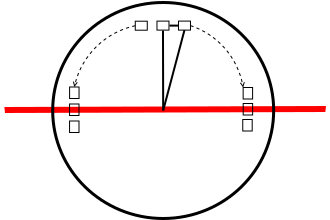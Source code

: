 <?xml version="1.0" encoding="UTF-8"?>
<dia:diagram xmlns:dia="http://www.lysator.liu.se/~alla/dia/">
  <dia:layer name="Background" visible="true" active="true">
    <dia:object type="Standard - Polygon" version="0" id="O0">
      <dia:attribute name="obj_pos">
        <dia:point val="18.2,10.15"/>
      </dia:attribute>
      <dia:attribute name="obj_bb">
        <dia:rectangle val="1.916,9.625;18.334,10.275"/>
      </dia:attribute>
      <dia:attribute name="poly_points">
        <dia:point val="18.2,10.15"/>
        <dia:point val="2.05,10.2"/>
        <dia:point val="2,9.75"/>
        <dia:point val="18.25,9.7"/>
      </dia:attribute>
      <dia:attribute name="line_color">
        <dia:color val="#ffffff"/>
      </dia:attribute>
      <dia:attribute name="line_width">
        <dia:real val="0.15"/>
      </dia:attribute>
      <dia:attribute name="inner_color">
        <dia:color val="#ff0000"/>
      </dia:attribute>
      <dia:attribute name="show_background">
        <dia:boolean val="true"/>
      </dia:attribute>
    </dia:object>
    <dia:object type="Standard - Ellipse" version="0" id="O1">
      <dia:attribute name="obj_pos">
        <dia:point val="4.5,4.6"/>
      </dia:attribute>
      <dia:attribute name="obj_bb">
        <dia:rectangle val="4.425,4.525;15.625,15.475"/>
      </dia:attribute>
      <dia:attribute name="elem_corner">
        <dia:point val="4.5,4.6"/>
      </dia:attribute>
      <dia:attribute name="elem_width">
        <dia:real val="11.05"/>
      </dia:attribute>
      <dia:attribute name="elem_height">
        <dia:real val="10.8"/>
      </dia:attribute>
      <dia:attribute name="border_width">
        <dia:real val="0.15"/>
      </dia:attribute>
      <dia:attribute name="inner_color">
        <dia:color val="#000000"/>
      </dia:attribute>
      <dia:attribute name="show_background">
        <dia:boolean val="false"/>
      </dia:attribute>
    </dia:object>
    <dia:object type="Standard - Box" version="0" id="O2">
      <dia:attribute name="obj_pos">
        <dia:point val="8.63,5.535"/>
      </dia:attribute>
      <dia:attribute name="obj_bb">
        <dia:rectangle val="8.605,5.51;9.255,6.01"/>
      </dia:attribute>
      <dia:attribute name="elem_corner">
        <dia:point val="8.63,5.535"/>
      </dia:attribute>
      <dia:attribute name="elem_width">
        <dia:real val="0.6"/>
      </dia:attribute>
      <dia:attribute name="elem_height">
        <dia:real val="0.45"/>
      </dia:attribute>
      <dia:attribute name="border_width">
        <dia:real val="0.05"/>
      </dia:attribute>
      <dia:attribute name="inner_color">
        <dia:color val="#000000"/>
      </dia:attribute>
      <dia:attribute name="show_background">
        <dia:boolean val="false"/>
      </dia:attribute>
    </dia:object>
    <dia:object type="Standard - Box" version="0" id="O3">
      <dia:attribute name="obj_pos">
        <dia:point val="9.715,5.53"/>
      </dia:attribute>
      <dia:attribute name="obj_bb">
        <dia:rectangle val="9.69,5.505;10.34,6.005"/>
      </dia:attribute>
      <dia:attribute name="elem_corner">
        <dia:point val="9.715,5.53"/>
      </dia:attribute>
      <dia:attribute name="elem_width">
        <dia:real val="0.6"/>
      </dia:attribute>
      <dia:attribute name="elem_height">
        <dia:real val="0.45"/>
      </dia:attribute>
      <dia:attribute name="border_width">
        <dia:real val="0.05"/>
      </dia:attribute>
      <dia:attribute name="inner_color">
        <dia:color val="#000000"/>
      </dia:attribute>
      <dia:attribute name="show_background">
        <dia:boolean val="false"/>
      </dia:attribute>
    </dia:object>
    <dia:object type="Standard - Box" version="0" id="O4">
      <dia:attribute name="obj_pos">
        <dia:point val="10.79,5.53"/>
      </dia:attribute>
      <dia:attribute name="obj_bb">
        <dia:rectangle val="10.765,5.505;11.415,6.005"/>
      </dia:attribute>
      <dia:attribute name="elem_corner">
        <dia:point val="10.79,5.53"/>
      </dia:attribute>
      <dia:attribute name="elem_width">
        <dia:real val="0.6"/>
      </dia:attribute>
      <dia:attribute name="elem_height">
        <dia:real val="0.45"/>
      </dia:attribute>
      <dia:attribute name="border_width">
        <dia:real val="0.05"/>
      </dia:attribute>
      <dia:attribute name="inner_color">
        <dia:color val="#000000"/>
      </dia:attribute>
      <dia:attribute name="show_background">
        <dia:boolean val="false"/>
      </dia:attribute>
    </dia:object>
    <dia:object type="Standard - Line" version="0" id="O5">
      <dia:attribute name="obj_pos">
        <dia:point val="10.025,10"/>
      </dia:attribute>
      <dia:attribute name="obj_bb">
        <dia:rectangle val="9.965,5.955;10.075,10.05"/>
      </dia:attribute>
      <dia:attribute name="conn_endpoints">
        <dia:point val="10.025,10"/>
        <dia:point val="10.016,6.005"/>
      </dia:attribute>
      <dia:attribute name="numcp">
        <dia:int val="1"/>
      </dia:attribute>
      <dia:attribute name="line_width">
        <dia:real val="0.1"/>
      </dia:attribute>
      <dia:connections>
        <dia:connection handle="0" to="O1" connection="8"/>
        <dia:connection handle="1" to="O3" connection="8"/>
      </dia:connections>
    </dia:object>
    <dia:object type="Standard - Line" version="0" id="O6">
      <dia:attribute name="obj_pos">
        <dia:point val="10.025,10"/>
      </dia:attribute>
      <dia:attribute name="obj_bb">
        <dia:rectangle val="9.964,5.919;11.151,10.061"/>
      </dia:attribute>
      <dia:attribute name="conn_endpoints">
        <dia:point val="10.025,10"/>
        <dia:point val="11.09,5.98"/>
      </dia:attribute>
      <dia:attribute name="numcp">
        <dia:int val="1"/>
      </dia:attribute>
      <dia:attribute name="line_width">
        <dia:real val="0.1"/>
      </dia:attribute>
      <dia:connections>
        <dia:connection handle="0" to="O1" connection="8"/>
        <dia:connection handle="1" to="O4" connection="6"/>
      </dia:connections>
    </dia:object>
    <dia:object type="Standard - Line" version="0" id="O7">
      <dia:attribute name="obj_pos">
        <dia:point val="10.339,5.755"/>
      </dia:attribute>
      <dia:attribute name="obj_bb">
        <dia:rectangle val="10.289,5.705;10.816,5.805"/>
      </dia:attribute>
      <dia:attribute name="conn_endpoints">
        <dia:point val="10.339,5.755"/>
        <dia:point val="10.766,5.755"/>
      </dia:attribute>
      <dia:attribute name="numcp">
        <dia:int val="1"/>
      </dia:attribute>
      <dia:attribute name="line_width">
        <dia:real val="0.1"/>
      </dia:attribute>
      <dia:connections>
        <dia:connection handle="0" to="O3" connection="8"/>
        <dia:connection handle="1" to="O4" connection="8"/>
      </dia:connections>
    </dia:object>
    <dia:object type="Standard - Arc" version="0" id="O8">
      <dia:attribute name="obj_pos">
        <dia:point val="8.63,5.76"/>
      </dia:attribute>
      <dia:attribute name="obj_bb">
        <dia:rectangle val="5.502,5.725;8.665,8.86"/>
      </dia:attribute>
      <dia:attribute name="conn_endpoints">
        <dia:point val="8.63,5.76"/>
        <dia:point val="5.582,8.825"/>
      </dia:attribute>
      <dia:attribute name="curve_distance">
        <dia:real val="0.641"/>
      </dia:attribute>
      <dia:attribute name="line_width">
        <dia:real val="0.05"/>
      </dia:attribute>
      <dia:attribute name="line_style">
        <dia:enum val="4"/>
      </dia:attribute>
      <dia:attribute name="dashlength">
        <dia:real val="1.6"/>
      </dia:attribute>
      <dia:attribute name="end_arrow">
        <dia:enum val="1"/>
      </dia:attribute>
      <dia:attribute name="end_arrow_length">
        <dia:real val="0.2"/>
      </dia:attribute>
      <dia:attribute name="end_arrow_width">
        <dia:real val="0.2"/>
      </dia:attribute>
      <dia:connections>
        <dia:connection handle="0" to="O2" connection="3"/>
        <dia:connection handle="1" to="O12" connection="1"/>
      </dia:connections>
    </dia:object>
    <dia:object type="Standard - Arc" version="0" id="O9">
      <dia:attribute name="obj_pos">
        <dia:point val="11.39,5.755"/>
      </dia:attribute>
      <dia:attribute name="obj_bb">
        <dia:rectangle val="11.355,5.72;14.119,8.885"/>
      </dia:attribute>
      <dia:attribute name="conn_endpoints">
        <dia:point val="11.39,5.755"/>
        <dia:point val="14.024,8.85"/>
      </dia:attribute>
      <dia:attribute name="curve_distance">
        <dia:real val="-0.572"/>
      </dia:attribute>
      <dia:attribute name="line_width">
        <dia:real val="0.05"/>
      </dia:attribute>
      <dia:attribute name="line_style">
        <dia:enum val="4"/>
      </dia:attribute>
      <dia:attribute name="dashlength">
        <dia:real val="1.6"/>
      </dia:attribute>
      <dia:attribute name="end_arrow">
        <dia:enum val="1"/>
      </dia:attribute>
      <dia:attribute name="end_arrow_length">
        <dia:real val="0.2"/>
      </dia:attribute>
      <dia:attribute name="end_arrow_width">
        <dia:real val="0.2"/>
      </dia:attribute>
      <dia:connections>
        <dia:connection handle="0" to="O4" connection="4"/>
        <dia:connection handle="1" to="O13" connection="0"/>
      </dia:connections>
    </dia:object>
    <dia:object type="Standard - Box" version="0" id="O10">
      <dia:attribute name="obj_pos">
        <dia:point val="5.344,9.675"/>
      </dia:attribute>
      <dia:attribute name="obj_bb">
        <dia:rectangle val="5.319,9.65;5.841,10.275"/>
      </dia:attribute>
      <dia:attribute name="elem_corner">
        <dia:point val="5.344,9.675"/>
      </dia:attribute>
      <dia:attribute name="elem_width">
        <dia:real val="0.472"/>
      </dia:attribute>
      <dia:attribute name="elem_height">
        <dia:real val="0.575"/>
      </dia:attribute>
      <dia:attribute name="border_width">
        <dia:real val="0.05"/>
      </dia:attribute>
      <dia:attribute name="inner_color">
        <dia:color val="#000000"/>
      </dia:attribute>
      <dia:attribute name="show_background">
        <dia:boolean val="false"/>
      </dia:attribute>
    </dia:object>
    <dia:object type="Standard - Box" version="0" id="O11">
      <dia:attribute name="obj_pos">
        <dia:point val="5.344,10.525"/>
      </dia:attribute>
      <dia:attribute name="obj_bb">
        <dia:rectangle val="5.319,10.5;5.841,11.125"/>
      </dia:attribute>
      <dia:attribute name="elem_corner">
        <dia:point val="5.344,10.525"/>
      </dia:attribute>
      <dia:attribute name="elem_width">
        <dia:real val="0.472"/>
      </dia:attribute>
      <dia:attribute name="elem_height">
        <dia:real val="0.575"/>
      </dia:attribute>
      <dia:attribute name="border_width">
        <dia:real val="0.05"/>
      </dia:attribute>
      <dia:attribute name="inner_color">
        <dia:color val="#000000"/>
      </dia:attribute>
      <dia:attribute name="show_background">
        <dia:boolean val="false"/>
      </dia:attribute>
    </dia:object>
    <dia:object type="Standard - Box" version="0" id="O12">
      <dia:attribute name="obj_pos">
        <dia:point val="5.346,8.825"/>
      </dia:attribute>
      <dia:attribute name="obj_bb">
        <dia:rectangle val="5.321,8.8;5.844,9.425"/>
      </dia:attribute>
      <dia:attribute name="elem_corner">
        <dia:point val="5.346,8.825"/>
      </dia:attribute>
      <dia:attribute name="elem_width">
        <dia:real val="0.472"/>
      </dia:attribute>
      <dia:attribute name="elem_height">
        <dia:real val="0.575"/>
      </dia:attribute>
      <dia:attribute name="border_width">
        <dia:real val="0.05"/>
      </dia:attribute>
      <dia:attribute name="inner_color">
        <dia:color val="#000000"/>
      </dia:attribute>
      <dia:attribute name="show_background">
        <dia:boolean val="false"/>
      </dia:attribute>
    </dia:object>
    <dia:object type="Standard - Box" version="0" id="O13">
      <dia:attribute name="obj_pos">
        <dia:point val="14.024,8.85"/>
      </dia:attribute>
      <dia:attribute name="obj_bb">
        <dia:rectangle val="13.999,8.825;14.521,9.45"/>
      </dia:attribute>
      <dia:attribute name="elem_corner">
        <dia:point val="14.024,8.85"/>
      </dia:attribute>
      <dia:attribute name="elem_width">
        <dia:real val="0.472"/>
      </dia:attribute>
      <dia:attribute name="elem_height">
        <dia:real val="0.575"/>
      </dia:attribute>
      <dia:attribute name="border_width">
        <dia:real val="0.05"/>
      </dia:attribute>
      <dia:attribute name="inner_color">
        <dia:color val="#000000"/>
      </dia:attribute>
      <dia:attribute name="show_background">
        <dia:boolean val="false"/>
      </dia:attribute>
    </dia:object>
    <dia:object type="Standard - Box" version="0" id="O14">
      <dia:attribute name="obj_pos">
        <dia:point val="14.026,9.65"/>
      </dia:attribute>
      <dia:attribute name="obj_bb">
        <dia:rectangle val="14.001,9.625;14.524,10.25"/>
      </dia:attribute>
      <dia:attribute name="elem_corner">
        <dia:point val="14.026,9.65"/>
      </dia:attribute>
      <dia:attribute name="elem_width">
        <dia:real val="0.472"/>
      </dia:attribute>
      <dia:attribute name="elem_height">
        <dia:real val="0.575"/>
      </dia:attribute>
      <dia:attribute name="border_width">
        <dia:real val="0.05"/>
      </dia:attribute>
      <dia:attribute name="inner_color">
        <dia:color val="#000000"/>
      </dia:attribute>
      <dia:attribute name="show_background">
        <dia:boolean val="false"/>
      </dia:attribute>
    </dia:object>
    <dia:object type="Standard - Box" version="0" id="O15">
      <dia:attribute name="obj_pos">
        <dia:point val="14.004,10.45"/>
      </dia:attribute>
      <dia:attribute name="obj_bb">
        <dia:rectangle val="13.979,10.425;14.501,11.05"/>
      </dia:attribute>
      <dia:attribute name="elem_corner">
        <dia:point val="14.004,10.45"/>
      </dia:attribute>
      <dia:attribute name="elem_width">
        <dia:real val="0.472"/>
      </dia:attribute>
      <dia:attribute name="elem_height">
        <dia:real val="0.575"/>
      </dia:attribute>
      <dia:attribute name="border_width">
        <dia:real val="0.05"/>
      </dia:attribute>
      <dia:attribute name="inner_color">
        <dia:color val="#000000"/>
      </dia:attribute>
      <dia:attribute name="show_background">
        <dia:boolean val="false"/>
      </dia:attribute>
    </dia:object>
  </dia:layer>
</dia:diagram>
